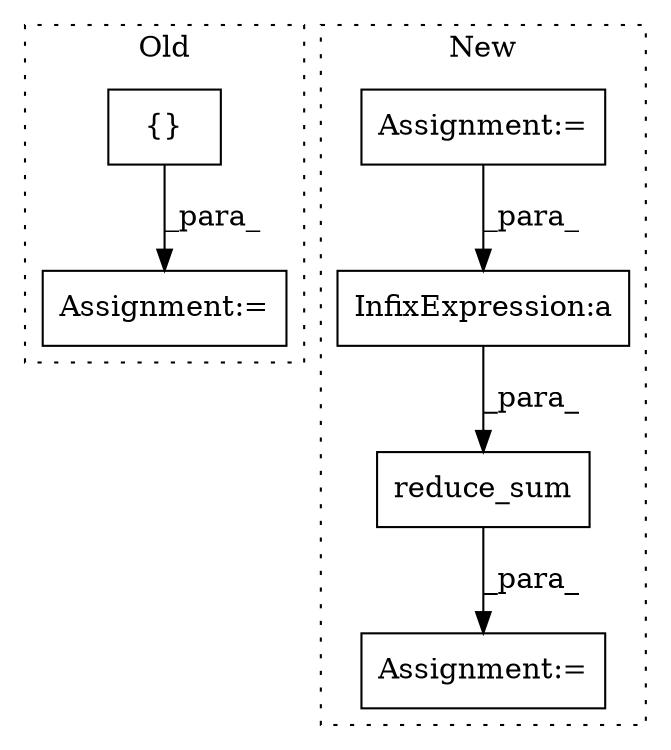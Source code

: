 digraph G {
subgraph cluster0 {
1 [label="{}" a="4" s="12844,12856" l="1,1" shape="box"];
6 [label="Assignment:=" a="7" s="12876" l="1" shape="box"];
label = "Old";
style="dotted";
}
subgraph cluster1 {
2 [label="reduce_sum" a="32" s="13310,13351" l="11,1" shape="box"];
3 [label="Assignment:=" a="7" s="13010" l="1" shape="box"];
4 [label="Assignment:=" a="7" s="13298" l="1" shape="box"];
5 [label="InfixExpression:a" a="27" s="13243" l="3" shape="box"];
label = "New";
style="dotted";
}
1 -> 6 [label="_para_"];
2 -> 4 [label="_para_"];
3 -> 5 [label="_para_"];
5 -> 2 [label="_para_"];
}